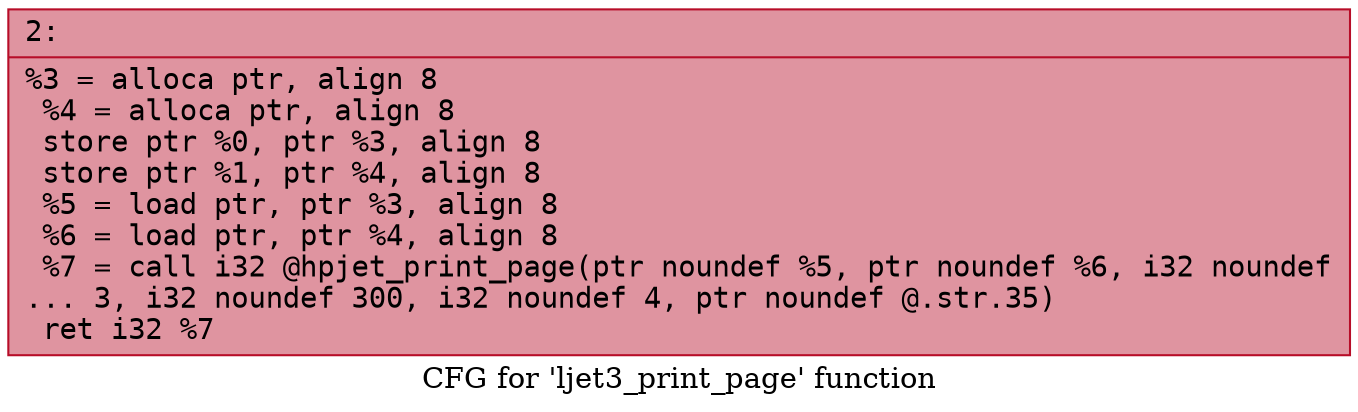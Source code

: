 digraph "CFG for 'ljet3_print_page' function" {
	label="CFG for 'ljet3_print_page' function";

	Node0x600000fee5d0 [shape=record,color="#b70d28ff", style=filled, fillcolor="#b70d2870" fontname="Courier",label="{2:\l|  %3 = alloca ptr, align 8\l  %4 = alloca ptr, align 8\l  store ptr %0, ptr %3, align 8\l  store ptr %1, ptr %4, align 8\l  %5 = load ptr, ptr %3, align 8\l  %6 = load ptr, ptr %4, align 8\l  %7 = call i32 @hpjet_print_page(ptr noundef %5, ptr noundef %6, i32 noundef\l... 3, i32 noundef 300, i32 noundef 4, ptr noundef @.str.35)\l  ret i32 %7\l}"];
}
